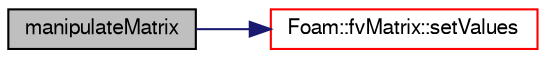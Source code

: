 digraph "manipulateMatrix"
{
  bgcolor="transparent";
  edge [fontname="FreeSans",fontsize="10",labelfontname="FreeSans",labelfontsize="10"];
  node [fontname="FreeSans",fontsize="10",shape=record];
  rankdir="LR";
  Node697 [label="manipulateMatrix",height=0.2,width=0.4,color="black", fillcolor="grey75", style="filled", fontcolor="black"];
  Node697 -> Node698 [color="midnightblue",fontsize="10",style="solid",fontname="FreeSans"];
  Node698 [label="Foam::fvMatrix::setValues",height=0.2,width=0.4,color="red",URL="$a22358.html#af485ea1c60422a3ac6a6b05660da9bc2",tooltip="Set solution in given cells to the specified values. "];
}

